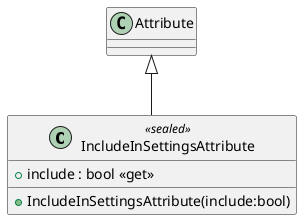 @startuml
class IncludeInSettingsAttribute <<sealed>> {
    + IncludeInSettingsAttribute(include:bool)
    + include : bool <<get>>
}
Attribute <|-- IncludeInSettingsAttribute
@enduml
